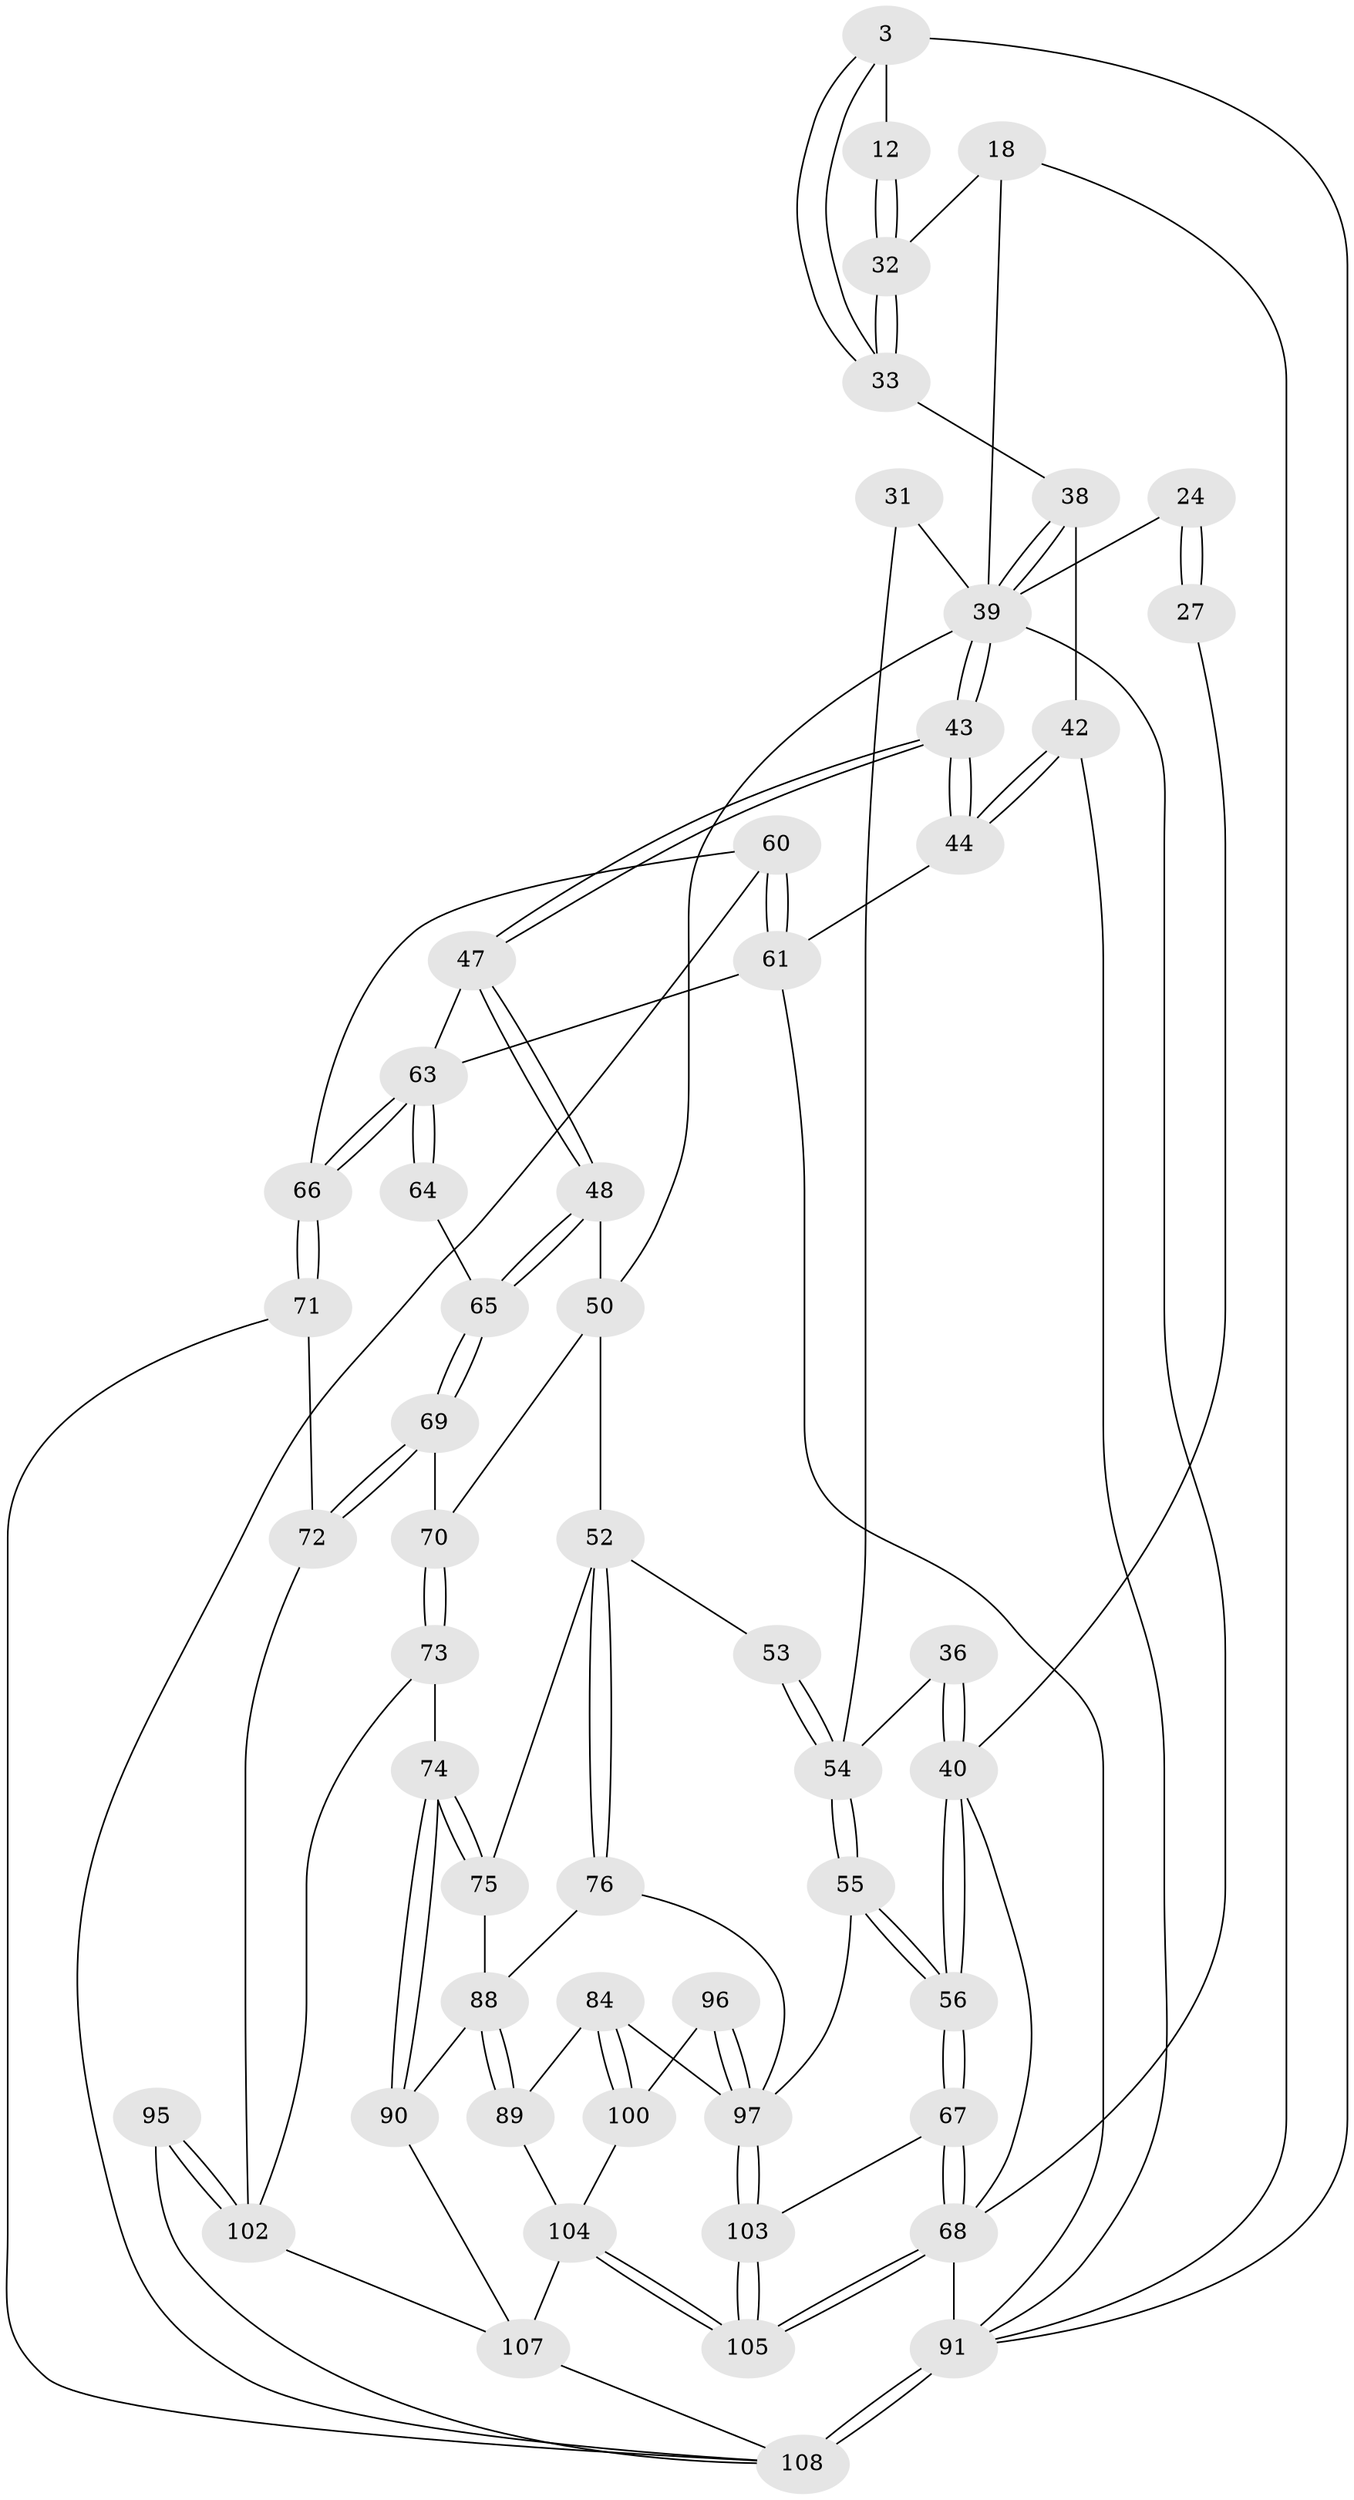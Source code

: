 // original degree distribution, {3: 0.037037037037037035, 4: 0.19444444444444445, 6: 0.21296296296296297, 5: 0.5555555555555556}
// Generated by graph-tools (version 1.1) at 2025/06/03/04/25 22:06:42]
// undirected, 54 vertices, 125 edges
graph export_dot {
graph [start="1"]
  node [color=gray90,style=filled];
  3 [pos="+0.9828481314021379+0.14205499476551267",super="+2+1"];
  12 [pos="+0.8018559231657701+0.13306060790042107",super="+8"];
  18 [pos="+0.48284420516407794+0.1528715092603454",super="+17"];
  24 [pos="+0.11275433379549679+0.08145738255831461",super="+22+21"];
  27 [pos="+0.07056645220374749+0.1613731449082415"];
  31 [pos="+0.2512928172646151+0.2624174092506027"];
  32 [pos="+0.8028371824174+0.137450295899571",super="+9"];
  33 [pos="+0.8372057163120189+0.16106163112047872"];
  36 [pos="+0+0.26304428876300556"];
  38 [pos="+0.8174299915394164+0.19828837632603596"];
  39 [pos="+0.6024887147755784+0.29200035648079065",super="+37+29+30+23+20"];
  40 [pos="+0+0.26354328513236663",super="+26+28"];
  42 [pos="+0.8169676661069798+0.31475550120023593"];
  43 [pos="+0.6066011832262682+0.31159806562905307"];
  44 [pos="+0.8081182012936924+0.3259626522918191"];
  47 [pos="+0.5919264422038093+0.38160933029089167"];
  48 [pos="+0.5843986757492557+0.39549042907986487"];
  50 [pos="+0.4250533159559444+0.46521615726322185",super="+49"];
  52 [pos="+0.34815252090785564+0.5333695399077464",super="+51"];
  53 [pos="+0.19661736416511366+0.4728916793553278"];
  54 [pos="+0.0909130044103+0.5437257003796742",super="+35+34"];
  55 [pos="+0+0.6557760385990656"];
  56 [pos="+0+0.6519589405200847"];
  60 [pos="+1+0.4801270473582036"];
  61 [pos="+0.9183527772889788+0.420751598877584",super="+46"];
  63 [pos="+0.844126356163942+0.5210868943293715",super="+62+58"];
  64 [pos="+0.7558719988996826+0.49567262209537466"];
  65 [pos="+0.7064895639643949+0.5386444413791568"];
  66 [pos="+0.8586069190307996+0.574241946576325"];
  67 [pos="+0+0.7743250811751611"];
  68 [pos="+0+1",super="+13"];
  69 [pos="+0.7273489056237512+0.6159293426979285"];
  70 [pos="+0.5838933949595126+0.5993733976119279"];
  71 [pos="+0.8396759487592003+0.6638272796560977"];
  72 [pos="+0.8000084156749869+0.6800999856346215"];
  73 [pos="+0.5524421644756048+0.6547596749730134"];
  74 [pos="+0.53190411066407+0.6632982390803043"];
  75 [pos="+0.5054254610173887+0.6566553138846928"];
  76 [pos="+0.3440447811444099+0.5519026215732892"];
  84 [pos="+0.26967839432858465+0.7682851184196201"];
  88 [pos="+0.4121390464055173+0.7857167647362123",super="+80"];
  89 [pos="+0.38083355772545463+0.8064312338508755",super="+83"];
  90 [pos="+0.5075758248058222+0.7855236284148182"];
  91 [pos="+1+1",super="+41"];
  95 [pos="+0.7889437975514921+0.8168576960768105"];
  96 [pos="+0.1608626395959154+0.9044901643915221"];
  97 [pos="+0.1262430287746922+0.9294197555751851",super="+78+85"];
  100 [pos="+0.24929605585532774+0.8605073550105197"];
  102 [pos="+0.6804253528496452+0.966199811888358",super="+92+87+86"];
  103 [pos="+0.12361992924180941+0.9696392222087119"];
  104 [pos="+0.24668359578565935+1",super="+101+99"];
  105 [pos="+0.15967358395234796+1"];
  107 [pos="+0.5540905951988224+1",super="+106+98+93"];
  108 [pos="+0.8707683309854298+1",super="+94+82+81"];
  3 -- 33;
  3 -- 33;
  3 -- 12 [weight=2];
  3 -- 91;
  12 -- 32 [weight=2];
  12 -- 32;
  18 -- 39 [weight=3];
  18 -- 32;
  18 -- 91;
  24 -- 27 [weight=2];
  24 -- 27;
  24 -- 39 [weight=2];
  27 -- 40;
  31 -- 54;
  31 -- 39 [weight=2];
  32 -- 33;
  32 -- 33;
  33 -- 38;
  36 -- 40 [weight=2];
  36 -- 40;
  36 -- 54;
  38 -- 39;
  38 -- 39;
  38 -- 42;
  39 -- 43;
  39 -- 43;
  39 -- 50;
  39 -- 68;
  40 -- 56;
  40 -- 56;
  40 -- 68;
  42 -- 44;
  42 -- 44;
  42 -- 91;
  43 -- 44;
  43 -- 44;
  43 -- 47;
  43 -- 47;
  44 -- 61;
  47 -- 48;
  47 -- 48;
  47 -- 63;
  48 -- 65;
  48 -- 65;
  48 -- 50;
  50 -- 52;
  50 -- 70;
  52 -- 53;
  52 -- 76;
  52 -- 76;
  52 -- 75;
  53 -- 54 [weight=2];
  53 -- 54;
  54 -- 55;
  54 -- 55;
  55 -- 56;
  55 -- 56;
  55 -- 97;
  56 -- 67;
  56 -- 67;
  60 -- 61;
  60 -- 61;
  60 -- 66;
  60 -- 108;
  61 -- 63 [weight=2];
  61 -- 91;
  63 -- 64 [weight=2];
  63 -- 64;
  63 -- 66;
  63 -- 66;
  64 -- 65;
  65 -- 69;
  65 -- 69;
  66 -- 71;
  66 -- 71;
  67 -- 68;
  67 -- 68;
  67 -- 103;
  68 -- 105;
  68 -- 105;
  68 -- 91 [weight=2];
  69 -- 70;
  69 -- 72;
  69 -- 72;
  70 -- 73;
  70 -- 73;
  71 -- 72;
  71 -- 108;
  72 -- 102;
  73 -- 74;
  73 -- 102;
  74 -- 75;
  74 -- 75;
  74 -- 90;
  74 -- 90;
  75 -- 88;
  76 -- 88;
  76 -- 97;
  84 -- 100;
  84 -- 100;
  84 -- 89;
  84 -- 97;
  88 -- 89 [weight=2];
  88 -- 89;
  88 -- 90;
  89 -- 104;
  90 -- 107;
  91 -- 108 [weight=3];
  91 -- 108;
  95 -- 102 [weight=2];
  95 -- 102;
  95 -- 108;
  96 -- 97 [weight=2];
  96 -- 97;
  96 -- 100;
  97 -- 103;
  97 -- 103;
  100 -- 104;
  102 -- 107 [weight=2];
  103 -- 105;
  103 -- 105;
  104 -- 105;
  104 -- 105;
  104 -- 107 [weight=2];
  107 -- 108;
}
